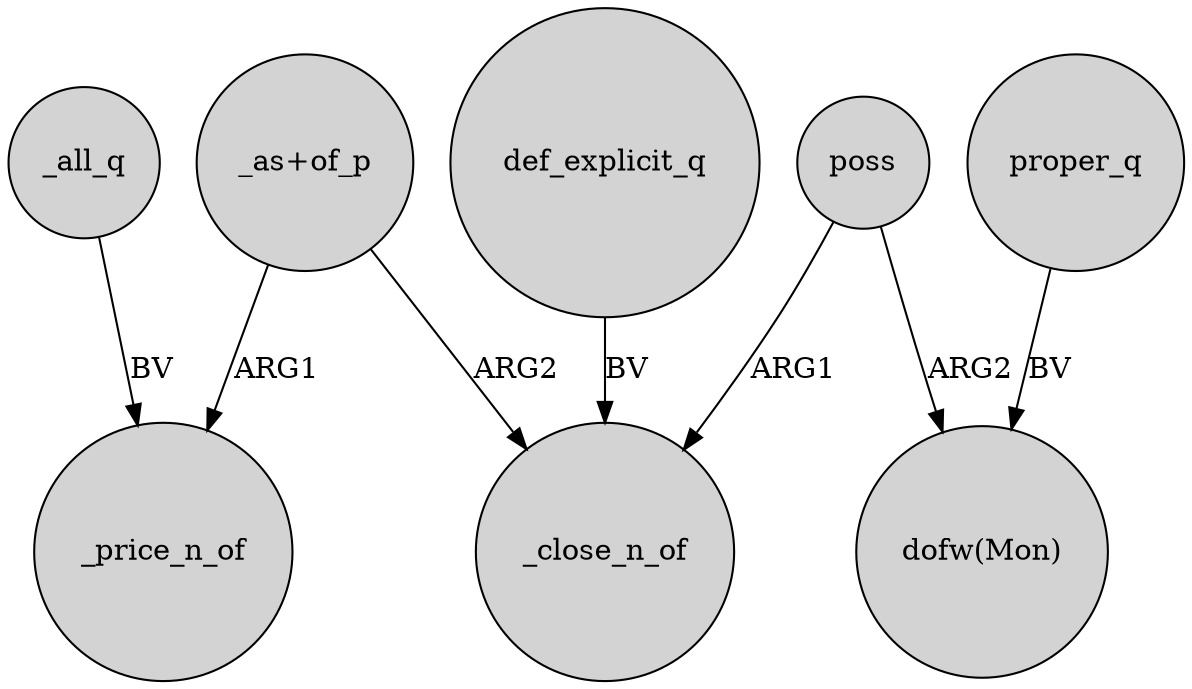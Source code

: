 digraph {
	node [shape=circle style=filled]
	"_as+of_p" -> _price_n_of [label=ARG1]
	poss -> "dofw(Mon)" [label=ARG2]
	"_as+of_p" -> _close_n_of [label=ARG2]
	poss -> _close_n_of [label=ARG1]
	proper_q -> "dofw(Mon)" [label=BV]
	_all_q -> _price_n_of [label=BV]
	def_explicit_q -> _close_n_of [label=BV]
}
